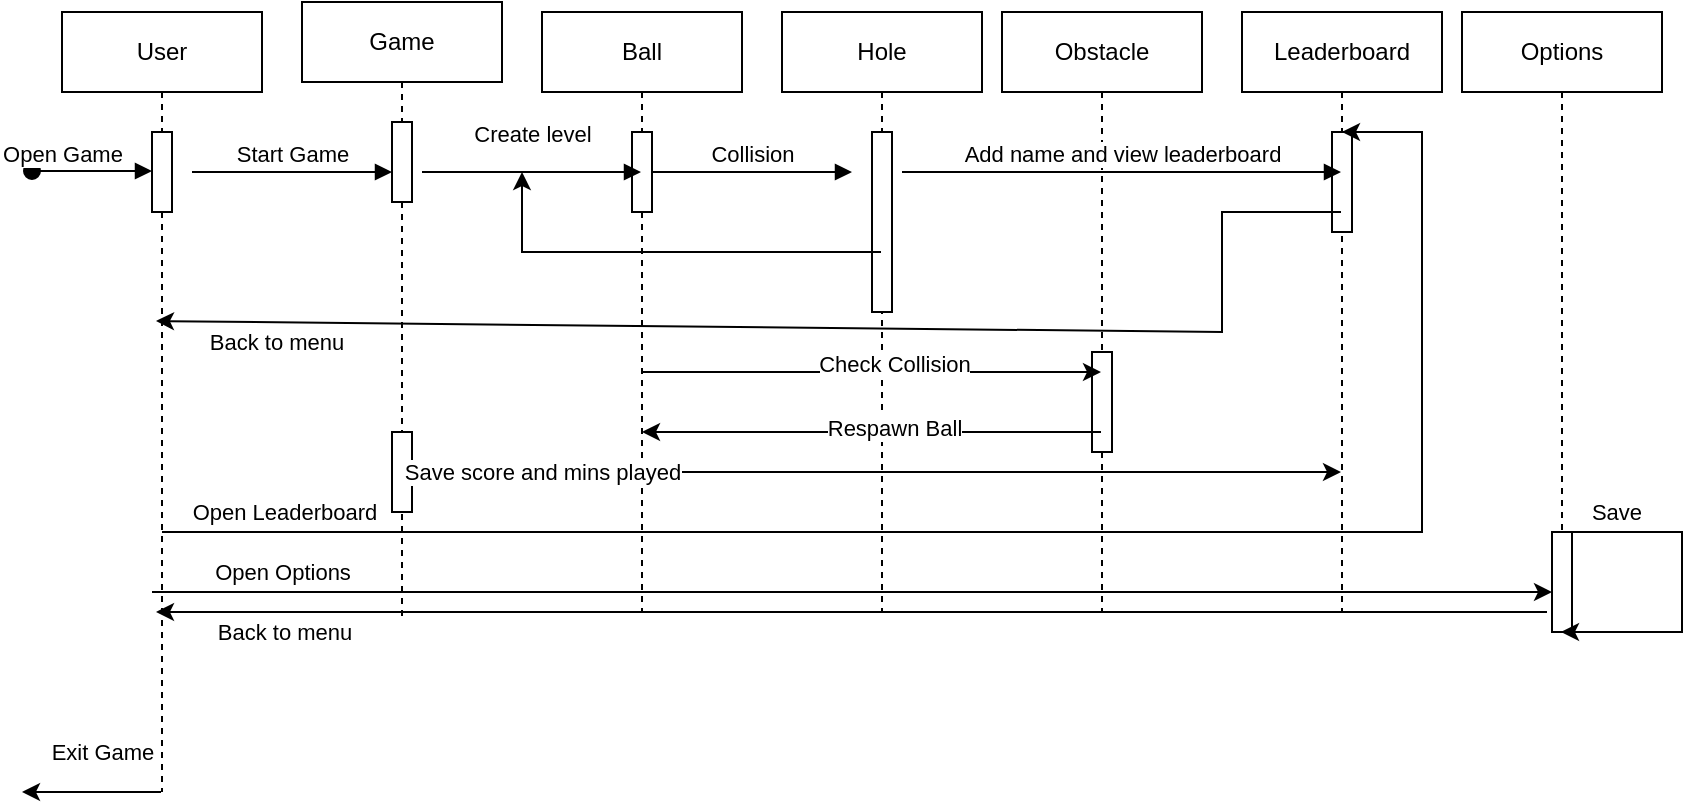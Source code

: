 <mxfile version="24.0.8" type="device">
  <diagram name="Page-1" id="2YBvvXClWsGukQMizWep">
    <mxGraphModel dx="1050" dy="618" grid="1" gridSize="10" guides="1" tooltips="1" connect="1" arrows="1" fold="1" page="1" pageScale="1" pageWidth="850" pageHeight="1100" math="0" shadow="0">
      <root>
        <mxCell id="0" />
        <mxCell id="1" parent="0" />
        <mxCell id="aM9ryv3xv72pqoxQDRHE-1" value="User" style="shape=umlLifeline;perimeter=lifelinePerimeter;whiteSpace=wrap;html=1;container=0;dropTarget=0;collapsible=0;recursiveResize=0;outlineConnect=0;portConstraint=eastwest;newEdgeStyle={&quot;edgeStyle&quot;:&quot;elbowEdgeStyle&quot;,&quot;elbow&quot;:&quot;vertical&quot;,&quot;curved&quot;:0,&quot;rounded&quot;:0};" parent="1" vertex="1">
          <mxGeometry x="30" y="40" width="100" height="390" as="geometry" />
        </mxCell>
        <mxCell id="aM9ryv3xv72pqoxQDRHE-4" value="" style="html=1;points=[];perimeter=orthogonalPerimeter;outlineConnect=0;targetShapes=umlLifeline;portConstraint=eastwest;newEdgeStyle={&quot;edgeStyle&quot;:&quot;elbowEdgeStyle&quot;,&quot;elbow&quot;:&quot;vertical&quot;,&quot;curved&quot;:0,&quot;rounded&quot;:0};" parent="aM9ryv3xv72pqoxQDRHE-1" vertex="1">
          <mxGeometry x="45" y="60" width="10" height="40" as="geometry" />
        </mxCell>
        <mxCell id="aM9ryv3xv72pqoxQDRHE-5" value="Game" style="shape=umlLifeline;perimeter=lifelinePerimeter;whiteSpace=wrap;html=1;container=0;dropTarget=0;collapsible=0;recursiveResize=0;outlineConnect=0;portConstraint=eastwest;newEdgeStyle={&quot;edgeStyle&quot;:&quot;elbowEdgeStyle&quot;,&quot;elbow&quot;:&quot;vertical&quot;,&quot;curved&quot;:0,&quot;rounded&quot;:0};" parent="1" vertex="1">
          <mxGeometry x="150" y="35" width="100" height="310" as="geometry" />
        </mxCell>
        <mxCell id="aM9ryv3xv72pqoxQDRHE-6" value="" style="html=1;points=[];perimeter=orthogonalPerimeter;outlineConnect=0;targetShapes=umlLifeline;portConstraint=eastwest;newEdgeStyle={&quot;edgeStyle&quot;:&quot;elbowEdgeStyle&quot;,&quot;elbow&quot;:&quot;vertical&quot;,&quot;curved&quot;:0,&quot;rounded&quot;:0};" parent="aM9ryv3xv72pqoxQDRHE-5" vertex="1">
          <mxGeometry x="45" y="60" width="10" height="40" as="geometry" />
        </mxCell>
        <mxCell id="ZPqpKj-zr_rK9JAagFNO-34" value="" style="html=1;points=[];perimeter=orthogonalPerimeter;outlineConnect=0;targetShapes=umlLifeline;portConstraint=eastwest;newEdgeStyle={&quot;edgeStyle&quot;:&quot;elbowEdgeStyle&quot;,&quot;elbow&quot;:&quot;vertical&quot;,&quot;curved&quot;:0,&quot;rounded&quot;:0};" vertex="1" parent="aM9ryv3xv72pqoxQDRHE-5">
          <mxGeometry x="45" y="215" width="10" height="40" as="geometry" />
        </mxCell>
        <mxCell id="aM9ryv3xv72pqoxQDRHE-7" value="Start Game" style="html=1;verticalAlign=bottom;endArrow=block;edgeStyle=elbowEdgeStyle;elbow=vertical;curved=0;rounded=0;" parent="1" target="aM9ryv3xv72pqoxQDRHE-6" edge="1">
          <mxGeometry relative="1" as="geometry">
            <mxPoint x="95" y="120" as="sourcePoint" />
            <Array as="points">
              <mxPoint x="180" y="120" />
            </Array>
          </mxGeometry>
        </mxCell>
        <mxCell id="ZPqpKj-zr_rK9JAagFNO-1" value="Ball" style="shape=umlLifeline;perimeter=lifelinePerimeter;whiteSpace=wrap;html=1;container=0;dropTarget=0;collapsible=0;recursiveResize=0;outlineConnect=0;portConstraint=eastwest;newEdgeStyle={&quot;edgeStyle&quot;:&quot;elbowEdgeStyle&quot;,&quot;elbow&quot;:&quot;vertical&quot;,&quot;curved&quot;:0,&quot;rounded&quot;:0};" vertex="1" parent="1">
          <mxGeometry x="270" y="40" width="100" height="300" as="geometry" />
        </mxCell>
        <mxCell id="ZPqpKj-zr_rK9JAagFNO-2" value="" style="html=1;points=[];perimeter=orthogonalPerimeter;outlineConnect=0;targetShapes=umlLifeline;portConstraint=eastwest;newEdgeStyle={&quot;edgeStyle&quot;:&quot;elbowEdgeStyle&quot;,&quot;elbow&quot;:&quot;vertical&quot;,&quot;curved&quot;:0,&quot;rounded&quot;:0};" vertex="1" parent="ZPqpKj-zr_rK9JAagFNO-1">
          <mxGeometry x="45" y="60" width="10" height="40" as="geometry" />
        </mxCell>
        <mxCell id="ZPqpKj-zr_rK9JAagFNO-3" value="Create level" style="html=1;verticalAlign=bottom;endArrow=block;edgeStyle=elbowEdgeStyle;elbow=vertical;curved=0;rounded=0;" edge="1" parent="1" target="ZPqpKj-zr_rK9JAagFNO-1">
          <mxGeometry y="10" relative="1" as="geometry">
            <mxPoint x="210" y="120" as="sourcePoint" />
            <Array as="points" />
            <mxPoint x="300" y="120" as="targetPoint" />
            <mxPoint as="offset" />
          </mxGeometry>
        </mxCell>
        <mxCell id="aM9ryv3xv72pqoxQDRHE-3" value="Open Game" style="html=1;verticalAlign=bottom;startArrow=oval;endArrow=block;startSize=8;edgeStyle=elbowEdgeStyle;elbow=vertical;curved=0;rounded=0;" parent="1" edge="1">
          <mxGeometry x="-0.5" relative="1" as="geometry">
            <mxPoint x="15" y="119.5" as="sourcePoint" />
            <mxPoint x="75" y="119.5" as="targetPoint" />
            <mxPoint as="offset" />
          </mxGeometry>
        </mxCell>
        <mxCell id="ZPqpKj-zr_rK9JAagFNO-4" value="Hole" style="shape=umlLifeline;perimeter=lifelinePerimeter;whiteSpace=wrap;html=1;container=0;dropTarget=0;collapsible=0;recursiveResize=0;outlineConnect=0;portConstraint=eastwest;newEdgeStyle={&quot;edgeStyle&quot;:&quot;elbowEdgeStyle&quot;,&quot;elbow&quot;:&quot;vertical&quot;,&quot;curved&quot;:0,&quot;rounded&quot;:0};" vertex="1" parent="1">
          <mxGeometry x="390" y="40" width="100" height="300" as="geometry" />
        </mxCell>
        <mxCell id="ZPqpKj-zr_rK9JAagFNO-5" value="" style="html=1;points=[];perimeter=orthogonalPerimeter;outlineConnect=0;targetShapes=umlLifeline;portConstraint=eastwest;newEdgeStyle={&quot;edgeStyle&quot;:&quot;elbowEdgeStyle&quot;,&quot;elbow&quot;:&quot;vertical&quot;,&quot;curved&quot;:0,&quot;rounded&quot;:0};" vertex="1" parent="ZPqpKj-zr_rK9JAagFNO-4">
          <mxGeometry x="45" y="60" width="10" height="90" as="geometry" />
        </mxCell>
        <mxCell id="ZPqpKj-zr_rK9JAagFNO-6" value="Collision" style="html=1;verticalAlign=bottom;endArrow=block;edgeStyle=elbowEdgeStyle;elbow=vertical;curved=0;rounded=0;" edge="1" parent="1">
          <mxGeometry relative="1" as="geometry">
            <mxPoint x="325" y="120" as="sourcePoint" />
            <Array as="points">
              <mxPoint x="410" y="120" />
            </Array>
            <mxPoint x="425" y="120" as="targetPoint" />
          </mxGeometry>
        </mxCell>
        <mxCell id="ZPqpKj-zr_rK9JAagFNO-8" value="" style="endArrow=classic;html=1;rounded=0;" edge="1" parent="1">
          <mxGeometry width="50" height="50" relative="1" as="geometry">
            <mxPoint x="439.5" y="160" as="sourcePoint" />
            <mxPoint x="260" y="120" as="targetPoint" />
            <Array as="points">
              <mxPoint x="260" y="160" />
            </Array>
          </mxGeometry>
        </mxCell>
        <mxCell id="ZPqpKj-zr_rK9JAagFNO-9" value="Obstacle" style="shape=umlLifeline;perimeter=lifelinePerimeter;whiteSpace=wrap;html=1;container=0;dropTarget=0;collapsible=0;recursiveResize=0;outlineConnect=0;portConstraint=eastwest;newEdgeStyle={&quot;edgeStyle&quot;:&quot;elbowEdgeStyle&quot;,&quot;elbow&quot;:&quot;vertical&quot;,&quot;curved&quot;:0,&quot;rounded&quot;:0};" vertex="1" parent="1">
          <mxGeometry x="500" y="40" width="100" height="300" as="geometry" />
        </mxCell>
        <mxCell id="ZPqpKj-zr_rK9JAagFNO-10" value="" style="html=1;points=[];perimeter=orthogonalPerimeter;outlineConnect=0;targetShapes=umlLifeline;portConstraint=eastwest;newEdgeStyle={&quot;edgeStyle&quot;:&quot;elbowEdgeStyle&quot;,&quot;elbow&quot;:&quot;vertical&quot;,&quot;curved&quot;:0,&quot;rounded&quot;:0};" vertex="1" parent="ZPqpKj-zr_rK9JAagFNO-9">
          <mxGeometry x="45" y="170" width="10" height="50" as="geometry" />
        </mxCell>
        <mxCell id="ZPqpKj-zr_rK9JAagFNO-11" value="" style="endArrow=classic;html=1;rounded=0;" edge="1" parent="1">
          <mxGeometry width="50" height="50" relative="1" as="geometry">
            <mxPoint x="319.5" y="220" as="sourcePoint" />
            <mxPoint x="549.5" y="220" as="targetPoint" />
          </mxGeometry>
        </mxCell>
        <mxCell id="ZPqpKj-zr_rK9JAagFNO-14" value="Check Collision" style="edgeLabel;html=1;align=center;verticalAlign=middle;resizable=0;points=[];" vertex="1" connectable="0" parent="ZPqpKj-zr_rK9JAagFNO-11">
          <mxGeometry x="-0.171" y="4" relative="1" as="geometry">
            <mxPoint x="31" as="offset" />
          </mxGeometry>
        </mxCell>
        <mxCell id="ZPqpKj-zr_rK9JAagFNO-12" value="" style="endArrow=classic;html=1;rounded=0;" edge="1" parent="1" source="ZPqpKj-zr_rK9JAagFNO-9">
          <mxGeometry width="50" height="50" relative="1" as="geometry">
            <mxPoint x="460" y="240" as="sourcePoint" />
            <mxPoint x="320" y="250" as="targetPoint" />
          </mxGeometry>
        </mxCell>
        <mxCell id="ZPqpKj-zr_rK9JAagFNO-15" value="Respawn Ball" style="edgeLabel;html=1;align=center;verticalAlign=middle;resizable=0;points=[];" vertex="1" connectable="0" parent="ZPqpKj-zr_rK9JAagFNO-12">
          <mxGeometry x="0.183" y="-2" relative="1" as="geometry">
            <mxPoint x="32" as="offset" />
          </mxGeometry>
        </mxCell>
        <mxCell id="ZPqpKj-zr_rK9JAagFNO-16" value="Leaderboard" style="shape=umlLifeline;perimeter=lifelinePerimeter;whiteSpace=wrap;html=1;container=0;dropTarget=0;collapsible=0;recursiveResize=0;outlineConnect=0;portConstraint=eastwest;newEdgeStyle={&quot;edgeStyle&quot;:&quot;elbowEdgeStyle&quot;,&quot;elbow&quot;:&quot;vertical&quot;,&quot;curved&quot;:0,&quot;rounded&quot;:0};" vertex="1" parent="1">
          <mxGeometry x="620" y="40" width="100" height="300" as="geometry" />
        </mxCell>
        <mxCell id="ZPqpKj-zr_rK9JAagFNO-17" value="" style="html=1;points=[];perimeter=orthogonalPerimeter;outlineConnect=0;targetShapes=umlLifeline;portConstraint=eastwest;newEdgeStyle={&quot;edgeStyle&quot;:&quot;elbowEdgeStyle&quot;,&quot;elbow&quot;:&quot;vertical&quot;,&quot;curved&quot;:0,&quot;rounded&quot;:0};" vertex="1" parent="ZPqpKj-zr_rK9JAagFNO-16">
          <mxGeometry x="45" y="60" width="10" height="50" as="geometry" />
        </mxCell>
        <mxCell id="ZPqpKj-zr_rK9JAagFNO-19" value="Add name and view leaderboard" style="html=1;verticalAlign=bottom;endArrow=block;edgeStyle=elbowEdgeStyle;elbow=vertical;curved=0;rounded=0;" edge="1" parent="1" target="ZPqpKj-zr_rK9JAagFNO-16">
          <mxGeometry relative="1" as="geometry">
            <mxPoint x="450" y="120" as="sourcePoint" />
            <Array as="points">
              <mxPoint x="535" y="120" />
            </Array>
            <mxPoint x="550" y="120" as="targetPoint" />
          </mxGeometry>
        </mxCell>
        <mxCell id="ZPqpKj-zr_rK9JAagFNO-20" value="" style="endArrow=classic;html=1;rounded=0;" edge="1" parent="1" source="aM9ryv3xv72pqoxQDRHE-1" target="ZPqpKj-zr_rK9JAagFNO-16">
          <mxGeometry width="50" height="50" relative="1" as="geometry">
            <mxPoint x="400" y="350" as="sourcePoint" />
            <mxPoint x="760" y="110" as="targetPoint" />
            <Array as="points">
              <mxPoint x="710" y="300" />
              <mxPoint x="710" y="100" />
            </Array>
          </mxGeometry>
        </mxCell>
        <mxCell id="ZPqpKj-zr_rK9JAagFNO-21" value="Open Leaderboard" style="edgeLabel;html=1;align=center;verticalAlign=middle;resizable=0;points=[];" vertex="1" connectable="0" parent="ZPqpKj-zr_rK9JAagFNO-20">
          <mxGeometry x="-0.818" y="-3" relative="1" as="geometry">
            <mxPoint x="-18" y="-13" as="offset" />
          </mxGeometry>
        </mxCell>
        <mxCell id="ZPqpKj-zr_rK9JAagFNO-22" value="Options" style="shape=umlLifeline;perimeter=lifelinePerimeter;whiteSpace=wrap;html=1;container=0;dropTarget=0;collapsible=0;recursiveResize=0;outlineConnect=0;portConstraint=eastwest;newEdgeStyle={&quot;edgeStyle&quot;:&quot;elbowEdgeStyle&quot;,&quot;elbow&quot;:&quot;vertical&quot;,&quot;curved&quot;:0,&quot;rounded&quot;:0};" vertex="1" parent="1">
          <mxGeometry x="730" y="40" width="100" height="300" as="geometry" />
        </mxCell>
        <mxCell id="ZPqpKj-zr_rK9JAagFNO-23" value="" style="html=1;points=[];perimeter=orthogonalPerimeter;outlineConnect=0;targetShapes=umlLifeline;portConstraint=eastwest;newEdgeStyle={&quot;edgeStyle&quot;:&quot;elbowEdgeStyle&quot;,&quot;elbow&quot;:&quot;vertical&quot;,&quot;curved&quot;:0,&quot;rounded&quot;:0};" vertex="1" parent="ZPqpKj-zr_rK9JAagFNO-22">
          <mxGeometry x="45" y="260" width="10" height="50" as="geometry" />
        </mxCell>
        <mxCell id="ZPqpKj-zr_rK9JAagFNO-24" value="" style="endArrow=classic;html=1;rounded=0;" edge="1" parent="1">
          <mxGeometry width="50" height="50" relative="1" as="geometry">
            <mxPoint x="75" y="330" as="sourcePoint" />
            <mxPoint x="775" y="330" as="targetPoint" />
          </mxGeometry>
        </mxCell>
        <mxCell id="ZPqpKj-zr_rK9JAagFNO-25" value="Open Options" style="edgeLabel;html=1;align=center;verticalAlign=middle;resizable=0;points=[];" vertex="1" connectable="0" parent="ZPqpKj-zr_rK9JAagFNO-24">
          <mxGeometry x="-0.781" y="-1" relative="1" as="geometry">
            <mxPoint x="-12" y="-11" as="offset" />
          </mxGeometry>
        </mxCell>
        <mxCell id="ZPqpKj-zr_rK9JAagFNO-26" value="" style="endArrow=classic;html=1;rounded=0;" edge="1" parent="1">
          <mxGeometry width="50" height="50" relative="1" as="geometry">
            <mxPoint x="779.5" y="300" as="sourcePoint" />
            <mxPoint x="779.5" y="350" as="targetPoint" />
            <Array as="points">
              <mxPoint x="840" y="300" />
              <mxPoint x="840" y="350" />
            </Array>
          </mxGeometry>
        </mxCell>
        <mxCell id="ZPqpKj-zr_rK9JAagFNO-27" value="Save" style="edgeLabel;html=1;align=center;verticalAlign=middle;resizable=0;points=[];" vertex="1" connectable="0" parent="ZPqpKj-zr_rK9JAagFNO-26">
          <mxGeometry x="-0.681" y="-1" relative="1" as="geometry">
            <mxPoint y="-11" as="offset" />
          </mxGeometry>
        </mxCell>
        <mxCell id="ZPqpKj-zr_rK9JAagFNO-28" value="" style="endArrow=classic;html=1;rounded=0;" edge="1" parent="1">
          <mxGeometry width="50" height="50" relative="1" as="geometry">
            <mxPoint x="772.5" y="340" as="sourcePoint" />
            <mxPoint x="77" y="340" as="targetPoint" />
          </mxGeometry>
        </mxCell>
        <mxCell id="ZPqpKj-zr_rK9JAagFNO-29" value="Back to menu" style="edgeLabel;html=1;align=center;verticalAlign=middle;resizable=0;points=[];" vertex="1" connectable="0" parent="ZPqpKj-zr_rK9JAagFNO-28">
          <mxGeometry x="0.808" y="3" relative="1" as="geometry">
            <mxPoint x="-3" y="7" as="offset" />
          </mxGeometry>
        </mxCell>
        <mxCell id="ZPqpKj-zr_rK9JAagFNO-30" value="" style="endArrow=classic;html=1;rounded=0;" edge="1" parent="1" source="ZPqpKj-zr_rK9JAagFNO-16">
          <mxGeometry width="50" height="50" relative="1" as="geometry">
            <mxPoint x="610" y="140" as="sourcePoint" />
            <mxPoint x="77" y="194.5" as="targetPoint" />
            <Array as="points">
              <mxPoint x="610" y="140" />
              <mxPoint x="610" y="200" />
            </Array>
          </mxGeometry>
        </mxCell>
        <mxCell id="ZPqpKj-zr_rK9JAagFNO-31" value="Back to menu" style="edgeLabel;html=1;align=center;verticalAlign=middle;resizable=0;points=[];" vertex="1" connectable="0" parent="ZPqpKj-zr_rK9JAagFNO-30">
          <mxGeometry x="0.808" y="3" relative="1" as="geometry">
            <mxPoint x="-3" y="7" as="offset" />
          </mxGeometry>
        </mxCell>
        <mxCell id="ZPqpKj-zr_rK9JAagFNO-32" value="" style="endArrow=classic;html=1;rounded=0;" edge="1" parent="1" source="aM9ryv3xv72pqoxQDRHE-1">
          <mxGeometry width="50" height="50" relative="1" as="geometry">
            <mxPoint x="390" y="350" as="sourcePoint" />
            <mxPoint x="10" y="430" as="targetPoint" />
          </mxGeometry>
        </mxCell>
        <mxCell id="ZPqpKj-zr_rK9JAagFNO-33" value="Exit Game" style="edgeLabel;html=1;align=center;verticalAlign=middle;resizable=0;points=[];" vertex="1" connectable="0" parent="ZPqpKj-zr_rK9JAagFNO-32">
          <mxGeometry x="0.189" y="-8" relative="1" as="geometry">
            <mxPoint x="12" y="-12" as="offset" />
          </mxGeometry>
        </mxCell>
        <mxCell id="ZPqpKj-zr_rK9JAagFNO-35" value="" style="endArrow=classic;html=1;rounded=0;" edge="1" parent="1" source="ZPqpKj-zr_rK9JAagFNO-34" target="ZPqpKj-zr_rK9JAagFNO-16">
          <mxGeometry width="50" height="50" relative="1" as="geometry">
            <mxPoint x="390" y="350" as="sourcePoint" />
            <mxPoint x="440" y="300" as="targetPoint" />
            <Array as="points">
              <mxPoint x="640" y="270" />
            </Array>
          </mxGeometry>
        </mxCell>
        <mxCell id="ZPqpKj-zr_rK9JAagFNO-36" value="Save score and mins played" style="edgeLabel;html=1;align=center;verticalAlign=middle;resizable=0;points=[];" vertex="1" connectable="0" parent="ZPqpKj-zr_rK9JAagFNO-35">
          <mxGeometry x="-0.616" relative="1" as="geometry">
            <mxPoint x="-24" as="offset" />
          </mxGeometry>
        </mxCell>
      </root>
    </mxGraphModel>
  </diagram>
</mxfile>
